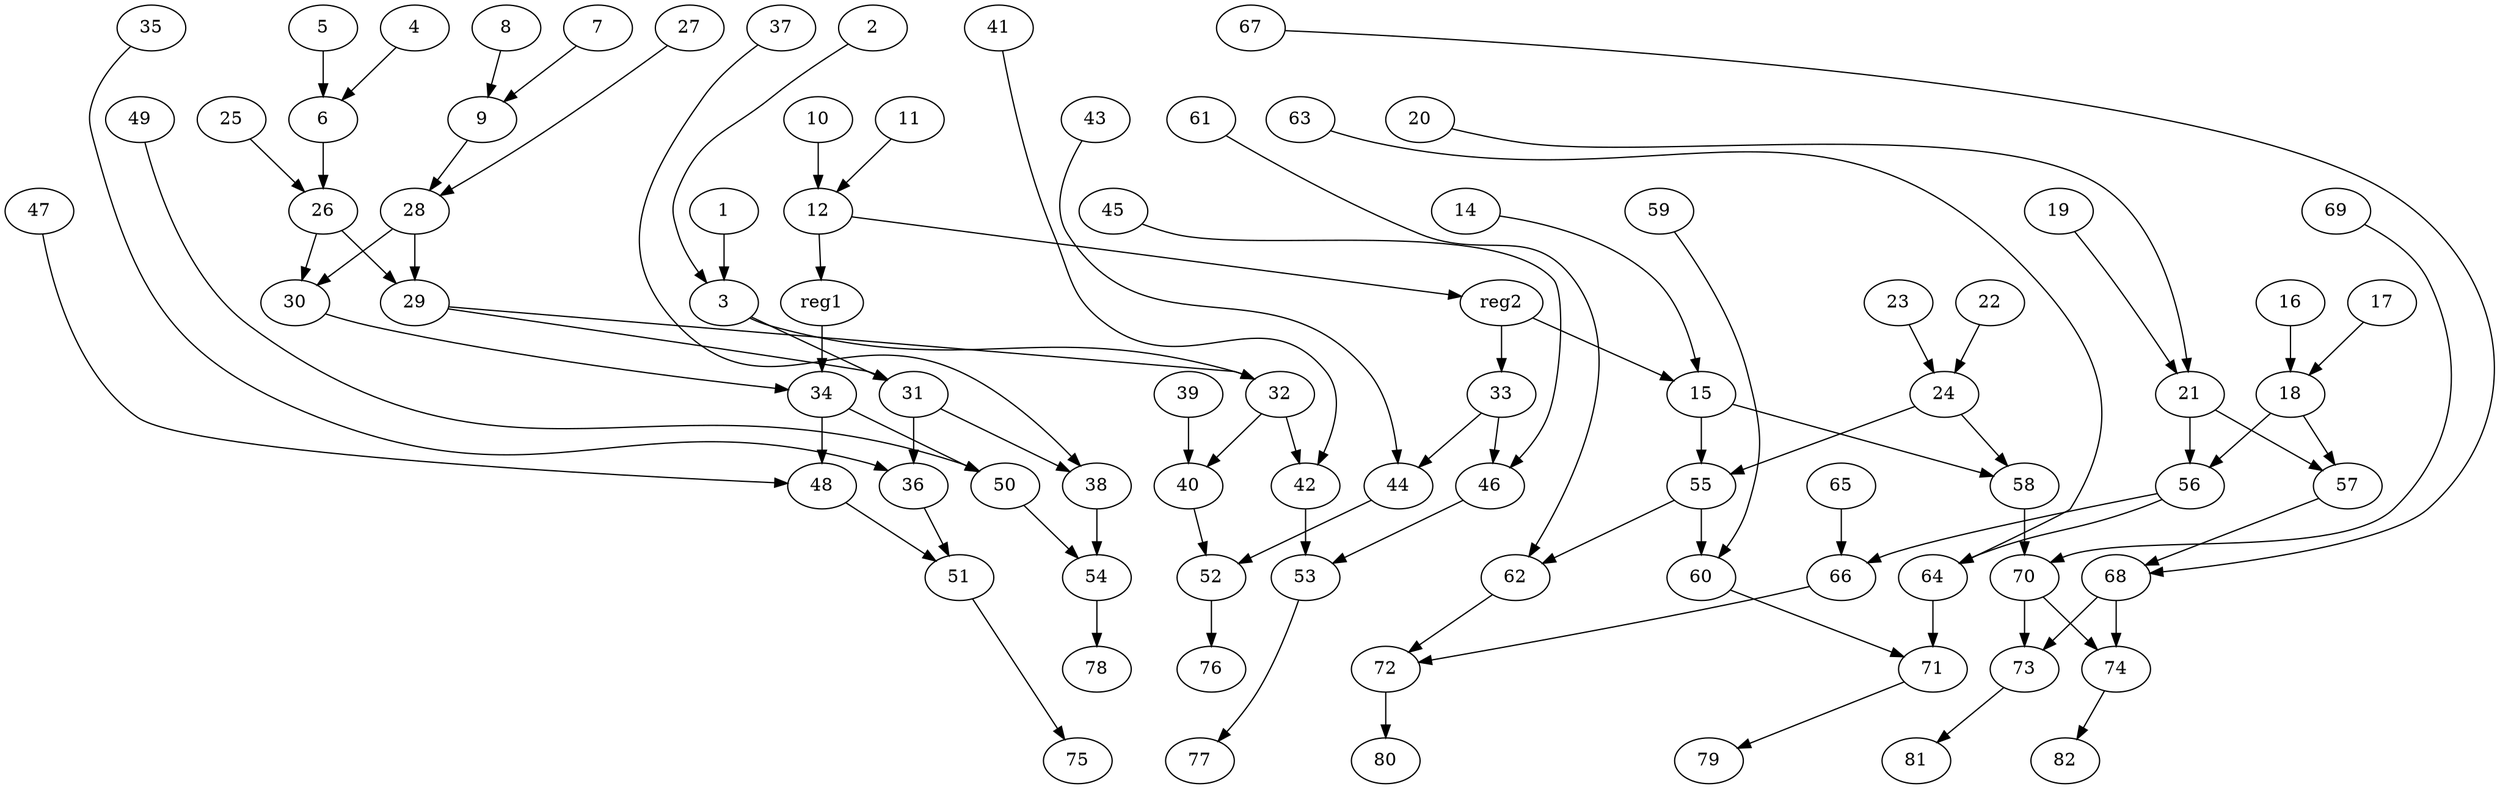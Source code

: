digraph G {
    1;
    3;
    2;
    31;
    32;
    4;
    6;
    5;
    26;
    7;
    9;
    8;
    28;
    10;
    12;
    11;
    reg1;
    reg2;
    14;
    15;
    55;
    58;
    16;
    18;
    17;
    57;
    56;
    19;
    21;
    20;
    22;
    24;
    23;
    25;
    30;
    29;
    27;
    34;
    36;
    38;
    40;
    42;
    33;
    44;
    46;
    48;
    50;
    35;
    51;
    37;
    54;
    39;
    52;
    41;
    53;
    43;
    45;
    47;
    49;
    75;
    76;
    77;
    78;
    60;
    62;
    66;
    64;
    68;
    70;
    59;
    71;
    61;
    72;
    63;
    65;
    67;
    73;
    74;
    69;
    79;
    80;
    81;
    82;
    1 -> 3 [weight=1];
    3 -> 31 [weight=0];
    3 -> 32 [weight=0];
    2 -> 3 [weight=0];
    31 -> 36 [weight=5];
    31 -> 38 [weight=0];
    32 -> 40 [weight=0];
    32 -> 42 [weight=0];
    4 -> 6 [weight=0];
    6 -> 26 [weight=3];
    5 -> 6 [weight=1];
    26 -> 30 [weight=0];
    26 -> 29 [weight=0];
    7 -> 9 [weight=0];
    9 -> 28 [weight=0];
    8 -> 9 [weight=0];
    28 -> 30 [weight=0];
    28 -> 29 [weight=2];
    10 -> 12 [weight=2];
    12 -> reg1 [weight=0];
    12 -> reg2 [weight=0];
    11 -> 12 [weight=1];
    reg1 -> 34 [weight=1];
    reg2 -> 33 [weight=1];
    reg2 -> 15 [weight=0];
    14 -> 15 [weight=0];
    15 -> 55 [weight=2];
    15 -> 58 [weight=0];
    55 -> 60 [weight=4];
    55 -> 62 [weight=0];
    58 -> 70 [weight=5];
    16 -> 18 [weight=2];
    18 -> 57 [weight=0];
    18 -> 56 [weight=0];
    17 -> 18 [weight=1];
    57 -> 68 [weight=0];
    56 -> 66 [weight=0];
    56 -> 64 [weight=0];
    19 -> 21 [weight=0];
    21 -> 57 [weight=0];
    21 -> 56 [weight=2];
    20 -> 21 [weight=0];
    22 -> 24 [weight=1];
    24 -> 55 [weight=0];
    24 -> 58 [weight=0];
    23 -> 24 [weight=1];
    25 -> 26 [weight=2];
    30 -> 34 [weight=0];
    29 -> 31 [weight=0];
    29 -> 32 [weight=0];
    27 -> 28 [weight=0];
    34 -> 48 [weight=1];
    34 -> 50 [weight=5];
    36 -> 51 [weight=0];
    38 -> 54 [weight=1];
    40 -> 52 [weight=0];
    42 -> 53 [weight=4];
    33 -> 44 [weight=0];
    33 -> 46 [weight=0];
    44 -> 52 [weight=0];
    46 -> 53 [weight=0];
    48 -> 51 [weight=0];
    50 -> 54 [weight=0];
    35 -> 36 [weight=0];
    51 -> 75 [weight=0];
    37 -> 38 [weight=0];
    54 -> 78 [weight=1];
    39 -> 40 [weight=3];
    52 -> 76 [weight=3];
    41 -> 42 [weight=0];
    53 -> 77 [weight=0];
    43 -> 44 [weight=0];
    45 -> 46 [weight=0];
    47 -> 48 [weight=0];
    49 -> 50 [weight=0];
    60 -> 71 [weight=0];
    62 -> 72 [weight=0];
    66 -> 72 [weight=0];
    64 -> 71 [weight=0];
    68 -> 73 [weight=1];
    68 -> 74 [weight=3];
    70 -> 73 [weight=0];
    70 -> 74 [weight=0];
    59 -> 60 [weight=0];
    71 -> 79 [weight=0];
    61 -> 62 [weight=0];
    72 -> 80 [weight=2];
    63 -> 64 [weight=0];
    65 -> 66 [weight=1];
    67 -> 68 [weight=0];
    73 -> 81 [weight=0];
    74 -> 82 [weight=0];
    69 -> 70 [weight=0];
}
